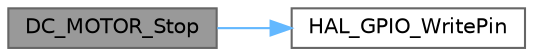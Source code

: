 digraph "DC_MOTOR_Stop"
{
 // LATEX_PDF_SIZE
  bgcolor="transparent";
  edge [fontname=Helvetica,fontsize=10,labelfontname=Helvetica,labelfontsize=10];
  node [fontname=Helvetica,fontsize=10,shape=box,height=0.2,width=0.4];
  rankdir="LR";
  Node1 [id="Node000001",label="DC_MOTOR_Stop",height=0.2,width=0.4,color="gray40", fillcolor="grey60", style="filled", fontcolor="black",tooltip=" "];
  Node1 -> Node2 [id="edge1_Node000001_Node000002",color="steelblue1",style="solid",tooltip=" "];
  Node2 [id="Node000002",label="HAL_GPIO_WritePin",height=0.2,width=0.4,color="grey40", fillcolor="white", style="filled",URL="$group___g_p_i_o___exported___functions___group2.html#gaf4b97bdf533a02f51ef696d43b6da5c4",tooltip=" "];
}
